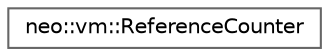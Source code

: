 digraph "Graphical Class Hierarchy"
{
 // LATEX_PDF_SIZE
  bgcolor="transparent";
  edge [fontname=Helvetica,fontsize=10,labelfontname=Helvetica,labelfontsize=10];
  node [fontname=Helvetica,fontsize=10,shape=box,height=0.2,width=0.4];
  rankdir="LR";
  Node0 [id="Node000000",label="neo::vm::ReferenceCounter",height=0.2,width=0.4,color="grey40", fillcolor="white", style="filled",URL="$classneo_1_1vm_1_1_reference_counter.html",tooltip="Represents a reference counter for stack items."];
}
